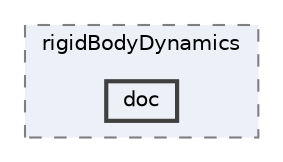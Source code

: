 digraph "src/rigidBodyDynamics/doc"
{
 // LATEX_PDF_SIZE
  bgcolor="transparent";
  edge [fontname=Helvetica,fontsize=10,labelfontname=Helvetica,labelfontsize=10];
  node [fontname=Helvetica,fontsize=10,shape=box,height=0.2,width=0.4];
  compound=true
  subgraph clusterdir_910720b80d2212eaa7292c1abd76c375 {
    graph [ bgcolor="#edf0f7", pencolor="grey50", label="rigidBodyDynamics", fontname=Helvetica,fontsize=10 style="filled,dashed", URL="dir_910720b80d2212eaa7292c1abd76c375.html",tooltip=""]
  dir_ed6031fa3a7dc90e2e641f97a42d69ab [label="doc", fillcolor="#edf0f7", color="grey25", style="filled,bold", URL="dir_ed6031fa3a7dc90e2e641f97a42d69ab.html",tooltip=""];
  }
}
